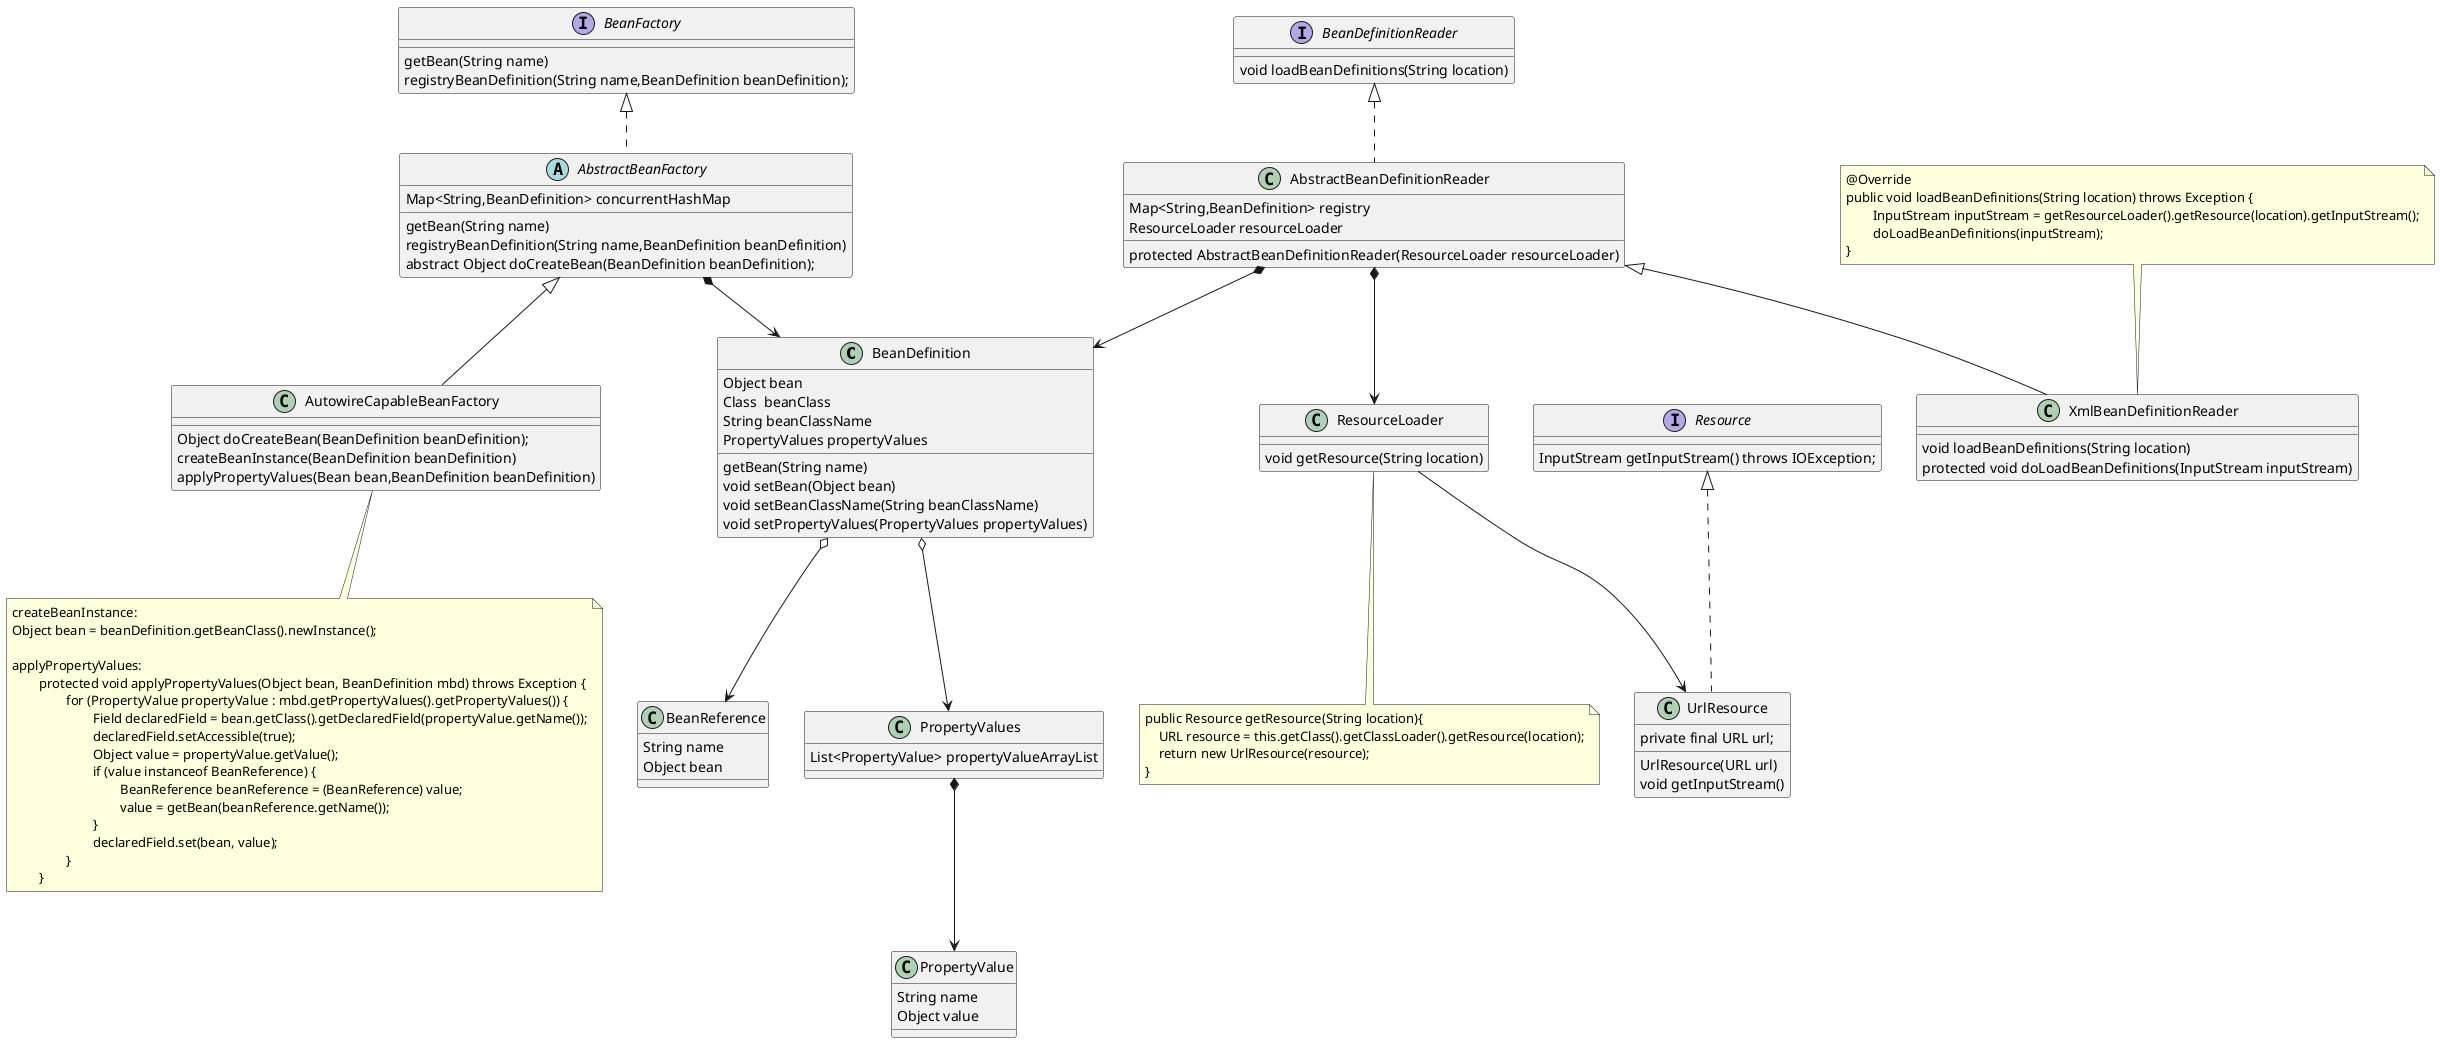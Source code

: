 @startuml

class BeanDefinition {
Object bean
Class  beanClass
String beanClassName
PropertyValues propertyValues
getBean(String name)
void setBean(Object bean)
void setBeanClassName(String beanClassName)
void setPropertyValues(PropertyValues propertyValues)
}

'-----------------------------------------------------------------------

interface BeanFactory {
getBean(String name)
registryBeanDefinition(String name,BeanDefinition beanDefinition);
}

abstract class AbstractBeanFactory{
Map<String,BeanDefinition> concurrentHashMap
getBean(String name)
registryBeanDefinition(String name,BeanDefinition beanDefinition)
abstract Object doCreateBean(BeanDefinition beanDefinition);

}

BeanFactory <|.. AbstractBeanFactory
'-----------------------------------------------------------------------


class AutowireCapableBeanFactory{
Object doCreateBean(BeanDefinition beanDefinition);
createBeanInstance(BeanDefinition beanDefinition)
applyPropertyValues(Bean bean,BeanDefinition beanDefinition)
}

AbstractBeanFactory <|-- AutowireCapableBeanFactory

note bottom
createBeanInstance:
Object bean = beanDefinition.getBeanClass().newInstance();

applyPropertyValues:
	protected void applyPropertyValues(Object bean, BeanDefinition mbd) throws Exception {
		for (PropertyValue propertyValue : mbd.getPropertyValues().getPropertyValues()) {
			Field declaredField = bean.getClass().getDeclaredField(propertyValue.getName());
			declaredField.setAccessible(true);
			Object value = propertyValue.getValue();
			if (value instanceof BeanReference) {
				BeanReference beanReference = (BeanReference) value;
				value = getBean(beanReference.getName());
			}
			declaredField.set(bean, value);
		}
	}
end note

'-----------------------------------------------------------------------
class PropertyValues{
List<PropertyValue> propertyValueArrayList
}

class PropertyValue{
String name
Object value
}


PropertyValues *--> PropertyValue
BeanDefinition o--> PropertyValues
AbstractBeanFactory *--> BeanDefinition

'-----------------------------------------------------------------------

interface BeanDefinitionReader{
void loadBeanDefinitions(String location)
}

class AbstractBeanDefinitionReader{
Map<String,BeanDefinition> registry
ResourceLoader resourceLoader
protected AbstractBeanDefinitionReader(ResourceLoader resourceLoader)
}

AbstractBeanDefinitionReader *--> BeanDefinition
BeanDefinitionReader <|.. AbstractBeanDefinitionReader

'-----------------------------------------------------------------------


class XmlBeanDefinitionReader{
void loadBeanDefinitions(String location)
protected void doLoadBeanDefinitions(InputStream inputStream)
}


note top
	@Override
	public void loadBeanDefinitions(String location) throws Exception {
		InputStream inputStream = getResourceLoader().getResource(location).getInputStream();
		doLoadBeanDefinitions(inputStream);
	}
end note
AbstractBeanDefinitionReader <|-- XmlBeanDefinitionReader

'-----------------------------------------------------------------------


class ResourceLoader{
void getResource(String location)
}

note bottom
    public Resource getResource(String location){
        URL resource = this.getClass().getClassLoader().getResource(location);
        return new UrlResource(resource);
    }
end note

interface Resource{
    InputStream getInputStream() throws IOException;
}


class UrlResource{
    private final URL url;
    UrlResource(URL url)
    void getInputStream()
}

Resource <|.. UrlResource
ResourceLoader --> UrlResource
AbstractBeanDefinitionReader *--> ResourceLoader

'-----------------------------------------------------------------------

class BeanReference{
    String name
    Object bean
}

BeanDefinition o-->BeanReference

'-----------------------------------------------------------------------


@enduml